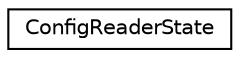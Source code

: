 digraph G
{
  edge [fontname="Helvetica",fontsize="10",labelfontname="Helvetica",labelfontsize="10"];
  node [fontname="Helvetica",fontsize="10",shape=record];
  rankdir=LR;
  Node1 [label="ConfigReaderState",height=0.2,width=0.4,color="black", fillcolor="white", style="filled",URL="$struct_config_reader_state.html"];
}
